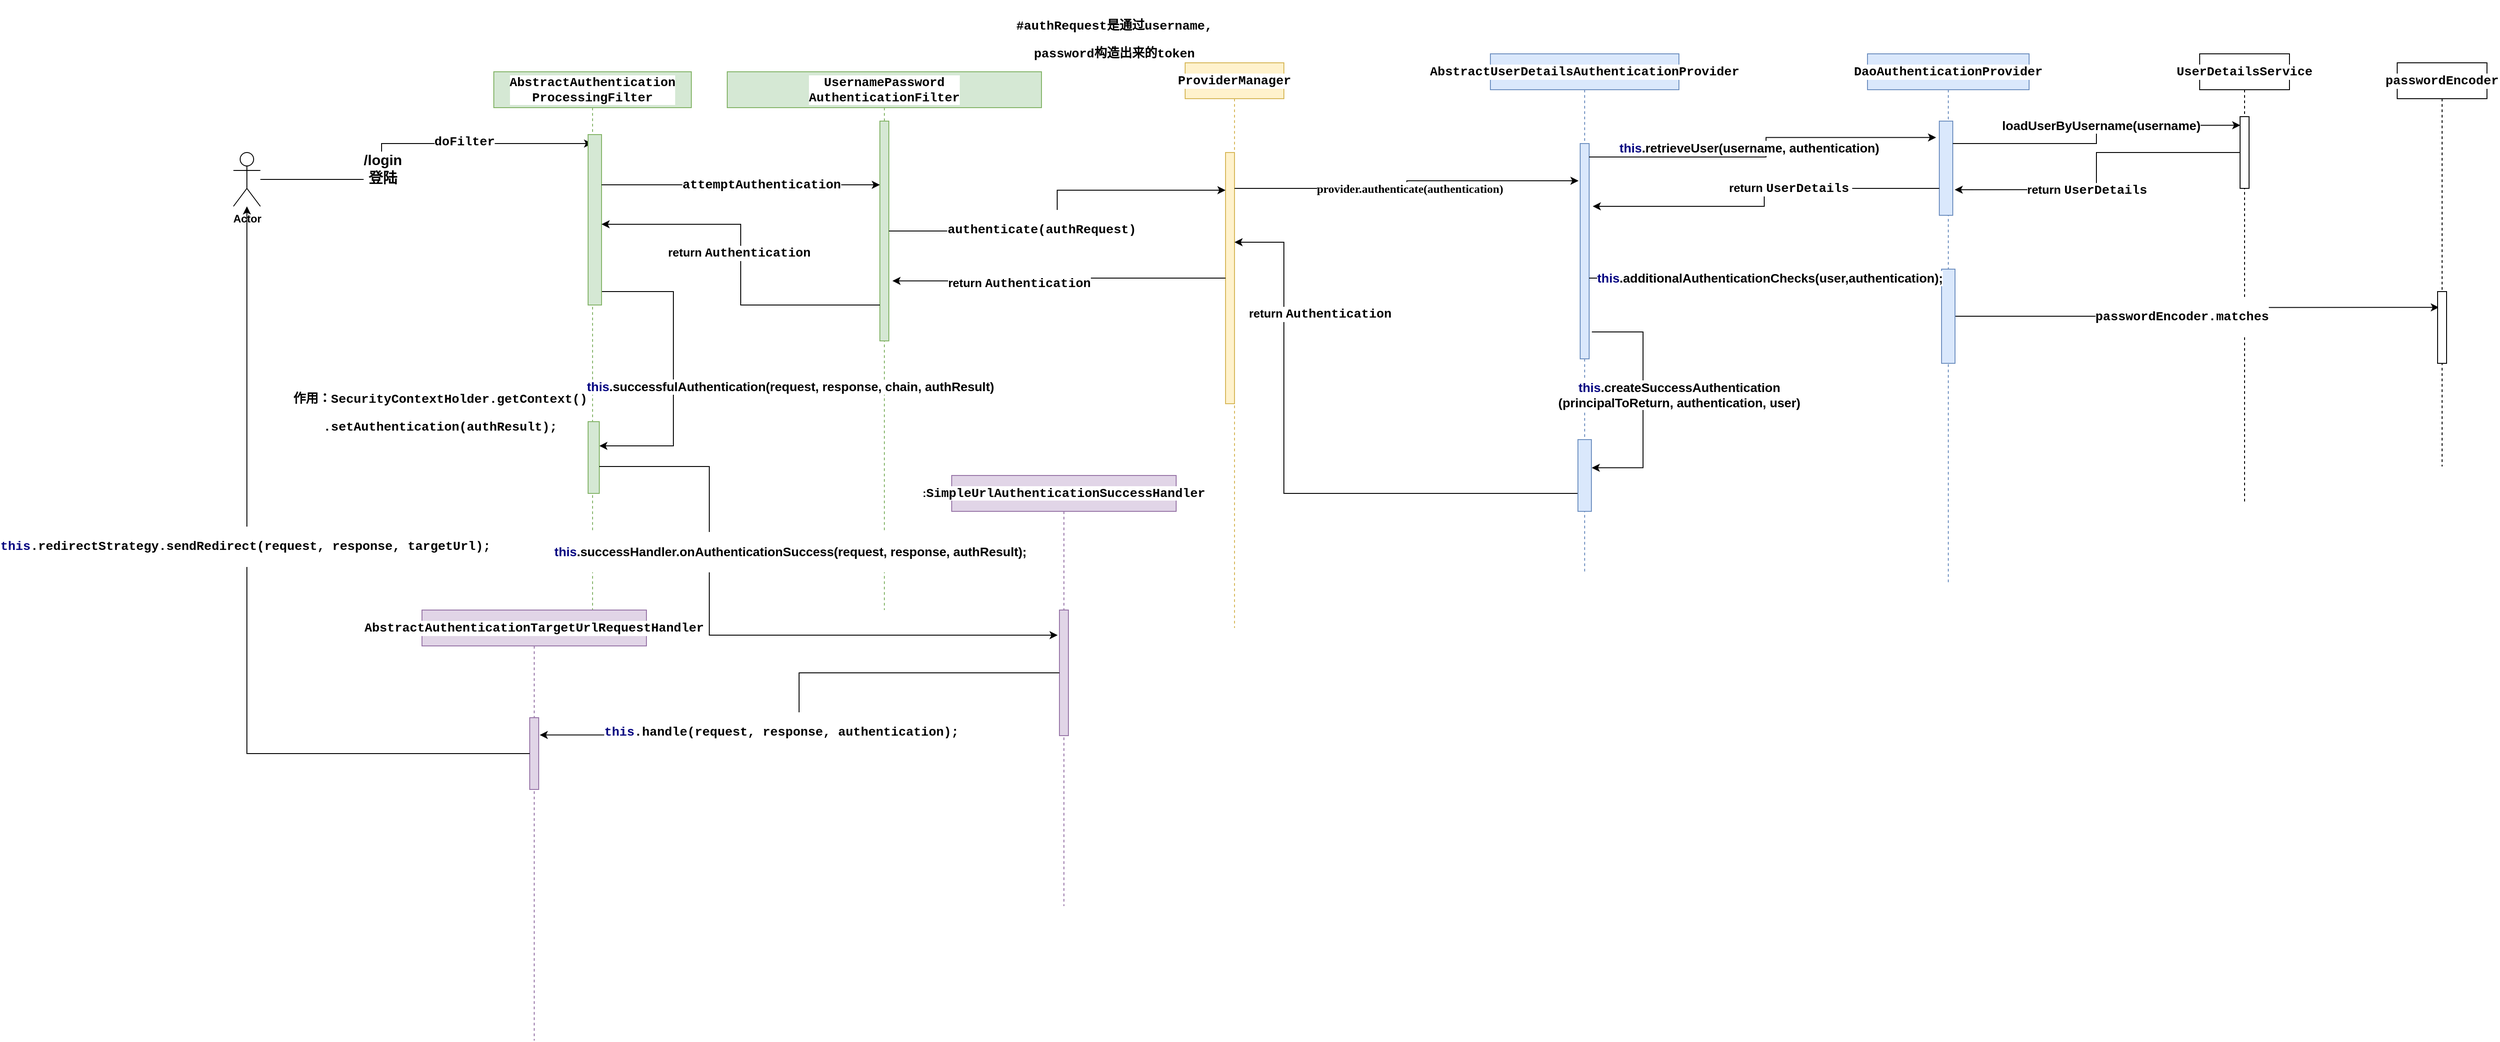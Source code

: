 <mxfile version="13.4.4" type="github">
  <diagram id="7Lpw1YlAb3dBw3zPXyh0" name="第 1 页">
    <mxGraphModel dx="3231" dy="1089" grid="1" gridSize="10" guides="1" tooltips="1" connect="1" arrows="1" fold="1" page="1" pageScale="1" pageWidth="1200" pageHeight="3000" math="0" shadow="0">
      <root>
        <mxCell id="0" />
        <mxCell id="1" parent="0" />
        <mxCell id="OS2gDUffejOHj6z3nu3k-1" style="edgeStyle=orthogonalEdgeStyle;rounded=0;orthogonalLoop=1;jettySize=auto;html=1;fontStyle=1" parent="1" source="OS2gDUffejOHj6z3nu3k-4" target="OS2gDUffejOHj6z3nu3k-7" edge="1">
          <mxGeometry relative="1" as="geometry">
            <Array as="points">
              <mxPoint x="225" y="200" />
              <mxPoint x="225" y="160" />
            </Array>
          </mxGeometry>
        </mxCell>
        <mxCell id="OS2gDUffejOHj6z3nu3k-2" value="&lt;font style=&quot;font-size: 16px&quot;&gt;/login&lt;br&gt;登陆&lt;/font&gt;" style="edgeLabel;html=1;align=center;verticalAlign=middle;resizable=0;points=[];fontStyle=1" parent="OS2gDUffejOHj6z3nu3k-1" vertex="1" connectable="0">
          <mxGeometry x="-0.204" y="-1" relative="1" as="geometry">
            <mxPoint y="16" as="offset" />
          </mxGeometry>
        </mxCell>
        <mxCell id="OS2gDUffejOHj6z3nu3k-3" value="&lt;pre style=&quot;font-family: &amp;quot;courier new&amp;quot; ; font-size: 10.5pt&quot;&gt;doFilter&lt;/pre&gt;" style="edgeLabel;html=1;align=center;verticalAlign=middle;resizable=0;points=[];fontStyle=1" parent="OS2gDUffejOHj6z3nu3k-1" vertex="1" connectable="0">
          <mxGeometry x="0.304" y="2" relative="1" as="geometry">
            <mxPoint as="offset" />
          </mxGeometry>
        </mxCell>
        <mxCell id="OS2gDUffejOHj6z3nu3k-4" value="Actor" style="shape=umlActor;verticalLabelPosition=bottom;verticalAlign=top;html=1;fontStyle=1" parent="1" vertex="1">
          <mxGeometry x="60" y="170" width="30" height="60" as="geometry" />
        </mxCell>
        <mxCell id="OS2gDUffejOHj6z3nu3k-5" value="&lt;p style=&quot;background-color: rgb(255 , 255 , 255) ; font-family: &amp;quot;courier new&amp;quot; ; font-size: 10.5pt ; line-height: 120%&quot;&gt;UsernamePassword&lt;br&gt;AuthenticationFilter&lt;/p&gt;" style="shape=umlLifeline;perimeter=lifelinePerimeter;whiteSpace=wrap;html=1;container=1;collapsible=0;recursiveResize=0;outlineConnect=0;align=center;fillColor=#d5e8d4;strokeColor=#82b366;fontStyle=1" parent="1" vertex="1">
          <mxGeometry x="610" y="80" width="350" height="600" as="geometry" />
        </mxCell>
        <mxCell id="OS2gDUffejOHj6z3nu3k-6" value="" style="html=1;points=[];perimeter=orthogonalPerimeter;fontStyle=1;fillColor=#d5e8d4;strokeColor=#82b366;" parent="OS2gDUffejOHj6z3nu3k-5" vertex="1">
          <mxGeometry x="170" y="55" width="10" height="245" as="geometry" />
        </mxCell>
        <mxCell id="OS2gDUffejOHj6z3nu3k-7" value="&lt;p style=&quot;background-color: rgb(255 , 255 , 255) ; font-family: &amp;quot;courier new&amp;quot; ; font-size: 10.5pt&quot;&gt;AbstractAuthentication&lt;br&gt;ProcessingFilter&lt;/p&gt;" style="shape=umlLifeline;perimeter=lifelinePerimeter;whiteSpace=wrap;html=1;container=1;collapsible=0;recursiveResize=0;outlineConnect=0;fillColor=#d5e8d4;strokeColor=#82b366;fontStyle=1" parent="1" vertex="1">
          <mxGeometry x="350" y="80" width="220" height="600" as="geometry" />
        </mxCell>
        <mxCell id="oUXZHV2tn5eLnFRcVEzb-9" style="edgeStyle=orthogonalEdgeStyle;rounded=0;orthogonalLoop=1;jettySize=auto;html=1;entryX=1;entryY=0.338;entryDx=0;entryDy=0;entryPerimeter=0;fontStyle=1" parent="OS2gDUffejOHj6z3nu3k-7" source="OS2gDUffejOHj6z3nu3k-8" target="oUXZHV2tn5eLnFRcVEzb-7" edge="1">
          <mxGeometry relative="1" as="geometry">
            <Array as="points">
              <mxPoint x="200" y="245" />
              <mxPoint x="200" y="417" />
            </Array>
          </mxGeometry>
        </mxCell>
        <mxCell id="oUXZHV2tn5eLnFRcVEzb-10" value="&lt;div style=&quot;font-size: 10.5pt&quot;&gt;&lt;div style=&quot;font-size: 10.5pt&quot;&gt;&lt;font&gt;&lt;span style=&quot;color: rgb(0, 0, 128);&quot;&gt;this&lt;/span&gt;.successfulAuthentication(request, response, chain, authResult)&lt;/font&gt;&lt;/div&gt;&lt;/div&gt;" style="edgeLabel;html=1;align=center;verticalAlign=middle;resizable=0;points=[];fontFamily=Helvetica;fontStyle=1" parent="oUXZHV2tn5eLnFRcVEzb-9" vertex="1" connectable="0">
          <mxGeometry x="0.113" y="3" relative="1" as="geometry">
            <mxPoint x="127" as="offset" />
          </mxGeometry>
        </mxCell>
        <mxCell id="OS2gDUffejOHj6z3nu3k-8" value="" style="html=1;points=[];perimeter=orthogonalPerimeter;fontStyle=1;fillColor=#d5e8d4;strokeColor=#82b366;" parent="OS2gDUffejOHj6z3nu3k-7" vertex="1">
          <mxGeometry x="105" y="70" width="15" height="190" as="geometry" />
        </mxCell>
        <mxCell id="oUXZHV2tn5eLnFRcVEzb-7" value="" style="html=1;points=[];perimeter=orthogonalPerimeter;fontStyle=1;fillColor=#d5e8d4;strokeColor=#82b366;" parent="OS2gDUffejOHj6z3nu3k-7" vertex="1">
          <mxGeometry x="105" y="390" width="12.5" height="80" as="geometry" />
        </mxCell>
        <mxCell id="OS2gDUffejOHj6z3nu3k-9" style="edgeStyle=orthogonalEdgeStyle;rounded=0;orthogonalLoop=1;jettySize=auto;html=1;fontStyle=1" parent="1" source="OS2gDUffejOHj6z3nu3k-8" edge="1">
          <mxGeometry relative="1" as="geometry">
            <mxPoint x="780" y="206" as="targetPoint" />
            <Array as="points">
              <mxPoint x="600" y="206" />
              <mxPoint x="600" y="206" />
            </Array>
          </mxGeometry>
        </mxCell>
        <mxCell id="OS2gDUffejOHj6z3nu3k-10" value="&lt;pre style=&quot;font-family: &amp;quot;courier new&amp;quot; ; font-size: 10.5pt&quot;&gt;attemptAuthentication&lt;/pre&gt;" style="edgeLabel;html=1;align=center;verticalAlign=middle;resizable=0;points=[];fontStyle=1" parent="OS2gDUffejOHj6z3nu3k-9" vertex="1" connectable="0">
          <mxGeometry x="0.144" relative="1" as="geometry">
            <mxPoint as="offset" />
          </mxGeometry>
        </mxCell>
        <mxCell id="OS2gDUffejOHj6z3nu3k-11" value="&lt;pre style=&quot;background-color: rgb(255 , 255 , 255) ; font-family: &amp;quot;courier new&amp;quot; ; font-size: 10.5pt&quot;&gt;ProviderManager&lt;/pre&gt;" style="shape=umlLifeline;perimeter=lifelinePerimeter;whiteSpace=wrap;html=1;container=1;collapsible=0;recursiveResize=0;outlineConnect=0;fillColor=#fff2cc;strokeColor=#d6b656;fontStyle=1" parent="1" vertex="1">
          <mxGeometry x="1120" y="70" width="110" height="630" as="geometry" />
        </mxCell>
        <mxCell id="OS2gDUffejOHj6z3nu3k-12" value="" style="html=1;points=[];perimeter=orthogonalPerimeter;fontStyle=1;fillColor=#fff2cc;strokeColor=#d6b656;" parent="OS2gDUffejOHj6z3nu3k-11" vertex="1">
          <mxGeometry x="45" y="100" width="10" height="280" as="geometry" />
        </mxCell>
        <mxCell id="OS2gDUffejOHj6z3nu3k-13" style="edgeStyle=orthogonalEdgeStyle;rounded=0;orthogonalLoop=1;jettySize=auto;html=1;entryX=0;entryY=0.15;entryDx=0;entryDy=0;entryPerimeter=0;fontStyle=1" parent="1" source="OS2gDUffejOHj6z3nu3k-6" target="OS2gDUffejOHj6z3nu3k-12" edge="1">
          <mxGeometry relative="1" as="geometry" />
        </mxCell>
        <mxCell id="OS2gDUffejOHj6z3nu3k-14" value="&lt;pre style=&quot;font-family: &amp;quot;courier new&amp;quot; ; font-size: 10.5pt&quot;&gt;authenticate(authRequest)&lt;/pre&gt;" style="edgeLabel;html=1;align=center;verticalAlign=middle;resizable=0;points=[];fontStyle=1" parent="OS2gDUffejOHj6z3nu3k-13" vertex="1" connectable="0">
          <mxGeometry x="-0.195" y="2" relative="1" as="geometry">
            <mxPoint as="offset" />
          </mxGeometry>
        </mxCell>
        <mxCell id="OS2gDUffejOHj6z3nu3k-15" value="&lt;pre style=&quot;background-color: rgb(255 , 255 , 255) ; font-family: &amp;quot;courier new&amp;quot; ; font-size: 10.5pt&quot;&gt;&lt;pre style=&quot;font-family: &amp;quot;courier new&amp;quot; ; font-size: 10.5pt&quot;&gt;AbstractUserDetailsAuthenticationProvider&lt;/pre&gt;&lt;/pre&gt;" style="shape=umlLifeline;perimeter=lifelinePerimeter;whiteSpace=wrap;html=1;container=1;collapsible=0;recursiveResize=0;outlineConnect=0;fillColor=#dae8fc;strokeColor=#6c8ebf;fontStyle=1" parent="1" vertex="1">
          <mxGeometry x="1460" y="60" width="210" height="580" as="geometry" />
        </mxCell>
        <mxCell id="OS2gDUffejOHj6z3nu3k-16" value="" style="html=1;points=[];perimeter=orthogonalPerimeter;fontStyle=1;fillColor=#dae8fc;strokeColor=#6c8ebf;" parent="OS2gDUffejOHj6z3nu3k-15" vertex="1">
          <mxGeometry x="100" y="100" width="10" height="240" as="geometry" />
        </mxCell>
        <mxCell id="OS2gDUffejOHj6z3nu3k-17" value="&lt;pre style=&quot;color: rgb(0, 0, 0); font-style: normal; letter-spacing: normal; text-align: center; text-indent: 0px; text-transform: none; word-spacing: 0px; font-family: &amp;quot;courier new&amp;quot;; font-size: 10.5pt;&quot;&gt;#authRequest是通过username,&lt;/pre&gt;&lt;pre style=&quot;color: rgb(0, 0, 0); font-style: normal; letter-spacing: normal; text-align: center; text-indent: 0px; text-transform: none; word-spacing: 0px; font-family: &amp;quot;courier new&amp;quot;; font-size: 10.5pt;&quot;&gt;password构造出来的token&lt;/pre&gt;" style="text;whiteSpace=wrap;html=1;fontStyle=1" parent="1" vertex="1">
          <mxGeometry x="930" width="420" height="60" as="geometry" />
        </mxCell>
        <mxCell id="OS2gDUffejOHj6z3nu3k-18" style="edgeStyle=orthogonalEdgeStyle;rounded=0;orthogonalLoop=1;jettySize=auto;html=1;entryX=-0.182;entryY=0.173;entryDx=0;entryDy=0;entryPerimeter=0;fontStyle=1" parent="1" source="OS2gDUffejOHj6z3nu3k-12" target="OS2gDUffejOHj6z3nu3k-16" edge="1">
          <mxGeometry relative="1" as="geometry">
            <Array as="points">
              <mxPoint x="1367" y="210" />
              <mxPoint x="1367" y="201" />
            </Array>
          </mxGeometry>
        </mxCell>
        <mxCell id="OS2gDUffejOHj6z3nu3k-19" value="&lt;div style=&quot;font-size: 13px&quot;&gt;&lt;br&gt;&lt;/div&gt;" style="edgeLabel;html=1;align=center;verticalAlign=middle;resizable=0;points=[];fontSize=13;fontFamily=Verdana;fontStyle=1" parent="OS2gDUffejOHj6z3nu3k-18" vertex="1" connectable="0">
          <mxGeometry x="-0.131" y="8" relative="1" as="geometry">
            <mxPoint x="30.53" y="-16.06" as="offset" />
          </mxGeometry>
        </mxCell>
        <mxCell id="OS2gDUffejOHj6z3nu3k-20" value="&lt;span style=&quot;font-family: &amp;quot;verdana&amp;quot;&quot;&gt;provider.authenticate(authentication)&lt;/span&gt;" style="edgeLabel;html=1;align=center;verticalAlign=middle;resizable=0;points=[];fontSize=13;fontFamily=Helvetica;fontStyle=1" parent="OS2gDUffejOHj6z3nu3k-18" vertex="1" connectable="0">
          <mxGeometry x="-0.206" y="-4" relative="1" as="geometry">
            <mxPoint x="39.71" y="-4.06" as="offset" />
          </mxGeometry>
        </mxCell>
        <mxCell id="OS2gDUffejOHj6z3nu3k-21" value="&lt;pre style=&quot;background-color: rgb(255 , 255 , 255) ; font-family: &amp;quot;courier new&amp;quot; ; font-size: 10.5pt&quot;&gt;DaoAuthenticationProvider&lt;/pre&gt;" style="shape=umlLifeline;perimeter=lifelinePerimeter;whiteSpace=wrap;html=1;container=1;collapsible=0;recursiveResize=0;outlineConnect=0;fontFamily=Verdana;fontSize=13;fillColor=#dae8fc;strokeColor=#6c8ebf;fontStyle=1" parent="1" vertex="1">
          <mxGeometry x="1880" y="60" width="180" height="590" as="geometry" />
        </mxCell>
        <mxCell id="OS2gDUffejOHj6z3nu3k-22" value="" style="html=1;points=[];perimeter=orthogonalPerimeter;fontFamily=Verdana;fontSize=13;fontStyle=1;fillColor=#dae8fc;strokeColor=#6c8ebf;" parent="OS2gDUffejOHj6z3nu3k-21" vertex="1">
          <mxGeometry x="80" y="75" width="15" height="105" as="geometry" />
        </mxCell>
        <mxCell id="OS2gDUffejOHj6z3nu3k-23" value="&lt;pre style=&quot;background-color: rgb(255 , 255 , 255) ; font-family: &amp;quot;courier new&amp;quot; ; font-size: 10.5pt&quot;&gt;UserDetailsService&lt;/pre&gt;" style="shape=umlLifeline;perimeter=lifelinePerimeter;whiteSpace=wrap;html=1;container=1;collapsible=0;recursiveResize=0;outlineConnect=0;fontFamily=Helvetica;fontSize=13;fontStyle=1" parent="1" vertex="1">
          <mxGeometry x="2250" y="60" width="100" height="500" as="geometry" />
        </mxCell>
        <mxCell id="OS2gDUffejOHj6z3nu3k-24" value="" style="html=1;points=[];perimeter=orthogonalPerimeter;fontFamily=Helvetica;fontSize=13;fontStyle=1" parent="OS2gDUffejOHj6z3nu3k-23" vertex="1">
          <mxGeometry x="45" y="70" width="10" height="80" as="geometry" />
        </mxCell>
        <mxCell id="OS2gDUffejOHj6z3nu3k-25" style="edgeStyle=orthogonalEdgeStyle;rounded=0;orthogonalLoop=1;jettySize=auto;html=1;entryX=-0.239;entryY=0.174;entryDx=0;entryDy=0;entryPerimeter=0;fontFamily=Helvetica;fontSize=13;fontStyle=1" parent="1" source="OS2gDUffejOHj6z3nu3k-16" target="OS2gDUffejOHj6z3nu3k-22" edge="1">
          <mxGeometry relative="1" as="geometry">
            <Array as="points">
              <mxPoint x="1767" y="175" />
              <mxPoint x="1767" y="153" />
            </Array>
          </mxGeometry>
        </mxCell>
        <mxCell id="OS2gDUffejOHj6z3nu3k-26" value="&lt;span style=&quot;font-size: 14px; color: rgb(0, 0, 128);&quot;&gt;this&lt;/span&gt;&lt;span style=&quot;font-size: 14px&quot;&gt;.retrieveUser(username, authentication)&lt;/span&gt;" style="edgeLabel;html=1;align=center;verticalAlign=middle;resizable=0;points=[];fontSize=13;fontFamily=Helvetica;fontStyle=1" parent="OS2gDUffejOHj6z3nu3k-25" vertex="1" connectable="0">
          <mxGeometry x="-0.132" y="10" relative="1" as="geometry">
            <mxPoint x="1" as="offset" />
          </mxGeometry>
        </mxCell>
        <mxCell id="OS2gDUffejOHj6z3nu3k-27" style="edgeStyle=orthogonalEdgeStyle;rounded=0;orthogonalLoop=1;jettySize=auto;html=1;entryX=0.024;entryY=0.121;entryDx=0;entryDy=0;entryPerimeter=0;fontFamily=Helvetica;fontSize=13;fontStyle=1" parent="1" source="OS2gDUffejOHj6z3nu3k-22" target="OS2gDUffejOHj6z3nu3k-24" edge="1">
          <mxGeometry relative="1" as="geometry">
            <Array as="points">
              <mxPoint x="2135" y="160" />
              <mxPoint x="2135" y="140" />
            </Array>
          </mxGeometry>
        </mxCell>
        <mxCell id="OS2gDUffejOHj6z3nu3k-28" value="&lt;div style=&quot;font-size: 10.5pt;&quot;&gt;loadUserByUsername(username)&lt;/div&gt;" style="edgeLabel;html=1;align=center;verticalAlign=middle;resizable=0;points=[];fontSize=13;fontFamily=Helvetica;fontStyle=1" parent="OS2gDUffejOHj6z3nu3k-27" vertex="1" connectable="0">
          <mxGeometry x="0.088" y="3" relative="1" as="geometry">
            <mxPoint y="2.94" as="offset" />
          </mxGeometry>
        </mxCell>
        <mxCell id="OS2gDUffejOHj6z3nu3k-29" style="edgeStyle=orthogonalEdgeStyle;rounded=0;orthogonalLoop=1;jettySize=auto;html=1;entryX=1.141;entryY=0.728;entryDx=0;entryDy=0;entryPerimeter=0;fontFamily=Helvetica;fontSize=13;fontStyle=1" parent="1" source="OS2gDUffejOHj6z3nu3k-24" target="OS2gDUffejOHj6z3nu3k-22" edge="1">
          <mxGeometry relative="1" as="geometry" />
        </mxCell>
        <mxCell id="OS2gDUffejOHj6z3nu3k-30" value="return&amp;nbsp;&lt;span style=&quot;font-family: &amp;quot;courier new&amp;quot; ; font-size: 10.5pt&quot;&gt;UserDetails&lt;/span&gt;&amp;nbsp;" style="edgeLabel;html=1;align=center;verticalAlign=middle;resizable=0;points=[];fontSize=13;fontFamily=Helvetica;fontStyle=1" parent="OS2gDUffejOHj6z3nu3k-29" vertex="1" connectable="0">
          <mxGeometry x="0.167" relative="1" as="geometry">
            <mxPoint x="-1" as="offset" />
          </mxGeometry>
        </mxCell>
        <mxCell id="OS2gDUffejOHj6z3nu3k-31" style="edgeStyle=orthogonalEdgeStyle;rounded=0;orthogonalLoop=1;jettySize=auto;html=1;fontFamily=Helvetica;fontSize=13;fontStyle=1" parent="1" source="OS2gDUffejOHj6z3nu3k-22" edge="1">
          <mxGeometry relative="1" as="geometry">
            <mxPoint x="1574" y="230" as="targetPoint" />
            <Array as="points">
              <mxPoint x="1765" y="210" />
              <mxPoint x="1765" y="230" />
            </Array>
          </mxGeometry>
        </mxCell>
        <mxCell id="OS2gDUffejOHj6z3nu3k-32" value="return&amp;nbsp;&lt;span style=&quot;font-family: &amp;quot;courier new&amp;quot; ; font-size: 10.5pt&quot;&gt;UserDetails&lt;/span&gt;&amp;nbsp;" style="edgeLabel;html=1;align=center;verticalAlign=middle;resizable=0;points=[];fontSize=13;fontFamily=Helvetica;fontStyle=1" parent="OS2gDUffejOHj6z3nu3k-31" vertex="1" connectable="0">
          <mxGeometry x="-0.183" relative="1" as="geometry">
            <mxPoint as="offset" />
          </mxGeometry>
        </mxCell>
        <mxCell id="OS2gDUffejOHj6z3nu3k-33" style="edgeStyle=orthogonalEdgeStyle;rounded=0;orthogonalLoop=1;jettySize=auto;html=1;entryX=0.141;entryY=0.221;entryDx=0;entryDy=0;entryPerimeter=0;fontFamily=Helvetica;fontSize=13;fontStyle=1" parent="1" source="OS2gDUffejOHj6z3nu3k-36" target="OS2gDUffejOHj6z3nu3k-40" edge="1">
          <mxGeometry relative="1" as="geometry" />
        </mxCell>
        <mxCell id="OS2gDUffejOHj6z3nu3k-34" value="&lt;pre style=&quot;font-family: &amp;quot;courier new&amp;quot; ; font-size: 10.5pt&quot;&gt;passwordEncoder.matches&lt;/pre&gt;" style="edgeLabel;html=1;align=center;verticalAlign=middle;resizable=0;points=[];fontSize=13;fontFamily=Helvetica;fontStyle=1" parent="OS2gDUffejOHj6z3nu3k-33" vertex="1" connectable="0">
          <mxGeometry x="-0.224" y="2" relative="1" as="geometry">
            <mxPoint x="39.56" y="1.97" as="offset" />
          </mxGeometry>
        </mxCell>
        <mxCell id="OS2gDUffejOHj6z3nu3k-36" value="" style="html=1;points=[];perimeter=orthogonalPerimeter;fontFamily=Verdana;fontSize=13;fontStyle=1;fillColor=#dae8fc;strokeColor=#6c8ebf;" parent="1" vertex="1">
          <mxGeometry x="1962.5" y="300" width="15" height="105" as="geometry" />
        </mxCell>
        <mxCell id="OS2gDUffejOHj6z3nu3k-37" style="edgeStyle=orthogonalEdgeStyle;rounded=0;orthogonalLoop=1;jettySize=auto;html=1;fontFamily=Helvetica;fontSize=13;fontStyle=1" parent="1" source="OS2gDUffejOHj6z3nu3k-16" target="OS2gDUffejOHj6z3nu3k-36" edge="1">
          <mxGeometry relative="1" as="geometry">
            <mxPoint x="1920" y="360" as="targetPoint" />
            <Array as="points">
              <mxPoint x="1650" y="310" />
              <mxPoint x="1650" y="310" />
            </Array>
          </mxGeometry>
        </mxCell>
        <mxCell id="OS2gDUffejOHj6z3nu3k-38" value="&lt;div style=&quot;font-size: 10.5pt;&quot;&gt;&lt;span style=&quot;color: rgb(0, 0, 128);&quot;&gt;this&lt;/span&gt;.additionalAuthenticationChecks(user,authentication);&lt;br&gt;&lt;/div&gt;" style="edgeLabel;html=1;align=center;verticalAlign=middle;resizable=0;points=[];fontSize=13;fontFamily=Helvetica;fontStyle=1" parent="OS2gDUffejOHj6z3nu3k-37" vertex="1" connectable="0">
          <mxGeometry x="-0.074" relative="1" as="geometry">
            <mxPoint x="18.82" as="offset" />
          </mxGeometry>
        </mxCell>
        <mxCell id="OS2gDUffejOHj6z3nu3k-39" value="&lt;pre style=&quot;background-color: rgb(255 , 255 , 255) ; font-family: &amp;quot;courier new&amp;quot; ; font-size: 10.5pt&quot;&gt;passwordEncoder&lt;/pre&gt;" style="shape=umlLifeline;perimeter=lifelinePerimeter;whiteSpace=wrap;html=1;container=1;collapsible=0;recursiveResize=0;outlineConnect=0;fontFamily=Helvetica;fontSize=13;fontStyle=1" parent="1" vertex="1">
          <mxGeometry x="2470" y="70" width="100" height="450" as="geometry" />
        </mxCell>
        <mxCell id="OS2gDUffejOHj6z3nu3k-40" value="" style="html=1;points=[];perimeter=orthogonalPerimeter;fontFamily=Helvetica;fontSize=13;fontStyle=1" parent="OS2gDUffejOHj6z3nu3k-39" vertex="1">
          <mxGeometry x="45" y="255" width="10" height="80" as="geometry" />
        </mxCell>
        <mxCell id="OS2gDUffejOHj6z3nu3k-41" style="edgeStyle=orthogonalEdgeStyle;rounded=0;orthogonalLoop=1;jettySize=auto;html=1;fontFamily=Helvetica;fontSize=13;fontStyle=1" parent="1" edge="1">
          <mxGeometry relative="1" as="geometry">
            <mxPoint x="1557.5" y="549.999" as="sourcePoint" />
            <mxPoint x="1175.0" y="269.999" as="targetPoint" />
            <Array as="points">
              <mxPoint x="1230" y="549.94" />
              <mxPoint x="1230" y="269.94" />
            </Array>
          </mxGeometry>
        </mxCell>
        <mxCell id="OS2gDUffejOHj6z3nu3k-42" value="return&amp;nbsp;&lt;span style=&quot;font-family: &amp;quot;courier new&amp;quot; ; font-size: 10.5pt&quot;&gt;Authentication&lt;/span&gt;" style="edgeLabel;html=1;align=center;verticalAlign=middle;resizable=0;points=[];fontSize=13;fontFamily=Helvetica;fontStyle=1" parent="OS2gDUffejOHj6z3nu3k-41" vertex="1" connectable="0">
          <mxGeometry x="-0.011" y="-96" relative="1" as="geometry">
            <mxPoint x="-55.94" y="-200.56" as="offset" />
          </mxGeometry>
        </mxCell>
        <mxCell id="OS2gDUffejOHj6z3nu3k-43" value="" style="html=1;points=[];perimeter=orthogonalPerimeter;fontFamily=Verdana;fontSize=13;fontStyle=1;fillColor=#dae8fc;strokeColor=#6c8ebf;" parent="1" vertex="1">
          <mxGeometry x="1557.5" y="490" width="15" height="80" as="geometry" />
        </mxCell>
        <mxCell id="OS2gDUffejOHj6z3nu3k-44" style="edgeStyle=orthogonalEdgeStyle;rounded=0;orthogonalLoop=1;jettySize=auto;html=1;entryX=1.025;entryY=0.393;entryDx=0;entryDy=0;entryPerimeter=0;fontFamily=Helvetica;fontSize=13;fontStyle=1" parent="1" target="OS2gDUffejOHj6z3nu3k-43" edge="1">
          <mxGeometry relative="1" as="geometry">
            <mxPoint x="1573" y="370" as="sourcePoint" />
            <Array as="points">
              <mxPoint x="1630" y="370" />
              <mxPoint x="1630" y="521" />
            </Array>
          </mxGeometry>
        </mxCell>
        <mxCell id="OS2gDUffejOHj6z3nu3k-45" value="&lt;div style=&quot;font-size: 10.5pt&quot;&gt;&lt;span style=&quot;color: rgb(0, 0, 128);&quot;&gt;this&lt;/span&gt;.createSuccessAuthentication&lt;/div&gt;&lt;div style=&quot;font-size: 10.5pt&quot;&gt;(principalToReturn, authentication, user)&lt;/div&gt;" style="edgeLabel;html=1;align=center;verticalAlign=middle;resizable=0;points=[];fontSize=13;fontFamily=Helvetica;fontStyle=1" parent="OS2gDUffejOHj6z3nu3k-44" vertex="1" connectable="0">
          <mxGeometry x="-0.13" y="2" relative="1" as="geometry">
            <mxPoint x="38.06" y="11.59" as="offset" />
          </mxGeometry>
        </mxCell>
        <mxCell id="oUXZHV2tn5eLnFRcVEzb-2" style="edgeStyle=orthogonalEdgeStyle;rounded=0;orthogonalLoop=1;jettySize=auto;html=1;entryX=1.4;entryY=0.727;entryDx=0;entryDy=0;entryPerimeter=0;fontStyle=1" parent="1" source="OS2gDUffejOHj6z3nu3k-12" target="OS2gDUffejOHj6z3nu3k-6" edge="1">
          <mxGeometry relative="1" as="geometry" />
        </mxCell>
        <mxCell id="oUXZHV2tn5eLnFRcVEzb-3" value="&lt;span style=&quot;font-size: 13px&quot;&gt;return&amp;nbsp;&lt;/span&gt;&lt;span style=&quot;font-family: &amp;quot;courier new&amp;quot; ; font-size: 10.5pt&quot;&gt;Authentication&lt;/span&gt;" style="edgeLabel;html=1;align=center;verticalAlign=middle;resizable=0;points=[];fontStyle=1" parent="oUXZHV2tn5eLnFRcVEzb-2" vertex="1" connectable="0">
          <mxGeometry x="0.246" y="3" relative="1" as="geometry">
            <mxPoint as="offset" />
          </mxGeometry>
        </mxCell>
        <mxCell id="oUXZHV2tn5eLnFRcVEzb-4" style="edgeStyle=orthogonalEdgeStyle;rounded=0;orthogonalLoop=1;jettySize=auto;html=1;fontStyle=1" parent="1" source="OS2gDUffejOHj6z3nu3k-6" target="OS2gDUffejOHj6z3nu3k-8" edge="1">
          <mxGeometry relative="1" as="geometry">
            <Array as="points">
              <mxPoint x="625" y="340" />
              <mxPoint x="625" y="250" />
            </Array>
          </mxGeometry>
        </mxCell>
        <mxCell id="oUXZHV2tn5eLnFRcVEzb-5" value="&lt;span style=&quot;font-size: 13px&quot;&gt;return&amp;nbsp;&lt;/span&gt;&lt;span style=&quot;font-family: &amp;quot;courier new&amp;quot; ; font-size: 10.5pt&quot;&gt;Authentication&lt;/span&gt;" style="edgeLabel;html=1;align=center;verticalAlign=middle;resizable=0;points=[];fontStyle=1" parent="oUXZHV2tn5eLnFRcVEzb-4" vertex="1" connectable="0">
          <mxGeometry x="0.066" y="2" relative="1" as="geometry">
            <mxPoint as="offset" />
          </mxGeometry>
        </mxCell>
        <mxCell id="2" value="&lt;pre style=&quot;background-color: rgb(255 , 255 , 255) ; font-family: &amp;quot;courier new&amp;quot; ; font-size: 10.5pt&quot;&gt;作用：SecurityContextHolder.getContext()&lt;/pre&gt;&lt;pre style=&quot;background-color: rgb(255 , 255 , 255) ; font-family: &amp;quot;courier new&amp;quot; ; font-size: 10.5pt&quot;&gt;.setAuthentication(authResult);&lt;/pre&gt;" style="text;html=1;align=center;verticalAlign=middle;resizable=0;points=[];autosize=1;fontFamily=Helvetica;fontStyle=1" parent="1" vertex="1">
          <mxGeometry x="120" y="420" width="340" height="80" as="geometry" />
        </mxCell>
        <mxCell id="oUXZHV2tn5eLnFRcVEzb-18" value=":&lt;span style=&quot;background-color: rgb(255 , 255 , 255) ; font-family: &amp;quot;courier new&amp;quot; ; font-size: 10.5pt&quot;&gt;SimpleUrlAuthenticationSuccessHandler&lt;/span&gt;" style="shape=umlLifeline;perimeter=lifelinePerimeter;whiteSpace=wrap;html=1;container=1;collapsible=0;recursiveResize=0;outlineConnect=0;fontFamily=Helvetica;fontStyle=1;fillColor=#e1d5e7;strokeColor=#9673a6;" parent="1" vertex="1">
          <mxGeometry x="860" y="530" width="250" height="480" as="geometry" />
        </mxCell>
        <mxCell id="oUXZHV2tn5eLnFRcVEzb-19" value="" style="html=1;points=[];perimeter=orthogonalPerimeter;fontFamily=Helvetica;fontStyle=1;fillColor=#e1d5e7;strokeColor=#9673a6;" parent="oUXZHV2tn5eLnFRcVEzb-18" vertex="1">
          <mxGeometry x="120" y="150" width="10" height="140" as="geometry" />
        </mxCell>
        <mxCell id="oUXZHV2tn5eLnFRcVEzb-20" style="edgeStyle=orthogonalEdgeStyle;rounded=0;orthogonalLoop=1;jettySize=auto;html=1;fontFamily=Helvetica;fontStyle=1" parent="1" source="oUXZHV2tn5eLnFRcVEzb-7" edge="1">
          <mxGeometry relative="1" as="geometry">
            <mxPoint x="978" y="708" as="targetPoint" />
            <Array as="points">
              <mxPoint x="590" y="520" />
              <mxPoint x="590" y="708" />
            </Array>
          </mxGeometry>
        </mxCell>
        <mxCell id="oUXZHV2tn5eLnFRcVEzb-21" value="&lt;pre style=&quot;font-size: 10.5pt&quot;&gt;&lt;font face=&quot;Helvetica&quot;&gt;&lt;span style=&quot;color: rgb(0, 0, 128);&quot;&gt;this&lt;/span&gt;.successHandler.onAuthenticationSuccess(request, response, authResult);&lt;/font&gt;&lt;/pre&gt;" style="edgeLabel;html=1;align=center;verticalAlign=middle;resizable=0;points=[];fontFamily=Helvetica;fontStyle=1" parent="oUXZHV2tn5eLnFRcVEzb-20" vertex="1" connectable="0">
          <mxGeometry x="-0.169" y="-4" relative="1" as="geometry">
            <mxPoint x="93.94" y="-72.74" as="offset" />
          </mxGeometry>
        </mxCell>
        <mxCell id="oUXZHV2tn5eLnFRcVEzb-22" value="&lt;pre style=&quot;background-color: rgb(255 , 255 , 255) ; font-family: &amp;quot;courier new&amp;quot; ; font-size: 10.5pt&quot;&gt;AbstractAuthenticationTargetUrlRequestHandler&lt;/pre&gt;" style="shape=umlLifeline;perimeter=lifelinePerimeter;whiteSpace=wrap;html=1;container=1;collapsible=0;recursiveResize=0;outlineConnect=0;fontFamily=Helvetica;fontStyle=1;fillColor=#e1d5e7;strokeColor=#9673a6;" parent="1" vertex="1">
          <mxGeometry x="270" y="680" width="250" height="480" as="geometry" />
        </mxCell>
        <mxCell id="oUXZHV2tn5eLnFRcVEzb-23" value="" style="html=1;points=[];perimeter=orthogonalPerimeter;fontFamily=Helvetica;fontStyle=1;fillColor=#e1d5e7;strokeColor=#9673a6;" parent="oUXZHV2tn5eLnFRcVEzb-22" vertex="1">
          <mxGeometry x="120" y="120" width="10" height="80" as="geometry" />
        </mxCell>
        <mxCell id="oUXZHV2tn5eLnFRcVEzb-25" style="edgeStyle=orthogonalEdgeStyle;rounded=0;orthogonalLoop=1;jettySize=auto;html=1;entryX=1.112;entryY=0.241;entryDx=0;entryDy=0;entryPerimeter=0;fontFamily=Helvetica;fontStyle=1" parent="1" source="oUXZHV2tn5eLnFRcVEzb-19" target="oUXZHV2tn5eLnFRcVEzb-23" edge="1">
          <mxGeometry relative="1" as="geometry" />
        </mxCell>
        <mxCell id="oUXZHV2tn5eLnFRcVEzb-28" value="&lt;pre style=&quot;font-family: &amp;quot;courier new&amp;quot; ; font-size: 10.5pt&quot;&gt;&lt;span style=&quot;color: rgb(0, 0, 128);&quot;&gt;this&lt;/span&gt;.handle(request, response, authentication);&lt;br&gt;&lt;/pre&gt;" style="edgeLabel;html=1;align=center;verticalAlign=middle;resizable=0;points=[];fontFamily=Helvetica;fontStyle=1" parent="oUXZHV2tn5eLnFRcVEzb-25" vertex="1" connectable="0">
          <mxGeometry x="0.175" y="-4" relative="1" as="geometry">
            <mxPoint x="1" as="offset" />
          </mxGeometry>
        </mxCell>
        <mxCell id="oUXZHV2tn5eLnFRcVEzb-26" style="edgeStyle=orthogonalEdgeStyle;rounded=0;orthogonalLoop=1;jettySize=auto;html=1;fontFamily=Helvetica;fontStyle=1" parent="1" source="oUXZHV2tn5eLnFRcVEzb-23" target="OS2gDUffejOHj6z3nu3k-4" edge="1">
          <mxGeometry relative="1" as="geometry" />
        </mxCell>
        <mxCell id="oUXZHV2tn5eLnFRcVEzb-27" value="&lt;pre style=&quot;font-family: &amp;quot;courier new&amp;quot; ; font-size: 10.5pt&quot;&gt;&lt;span style=&quot;color: rgb(0, 0, 128);&quot;&gt;this&lt;/span&gt;.redirectStrategy.sendRedirect(request, response, targetUrl);&lt;br&gt;&lt;/pre&gt;" style="edgeLabel;html=1;align=center;verticalAlign=middle;resizable=0;points=[];fontFamily=Helvetica;fontStyle=1" parent="oUXZHV2tn5eLnFRcVEzb-26" vertex="1" connectable="0">
          <mxGeometry x="0.181" y="2" relative="1" as="geometry">
            <mxPoint as="offset" />
          </mxGeometry>
        </mxCell>
      </root>
    </mxGraphModel>
  </diagram>
</mxfile>
